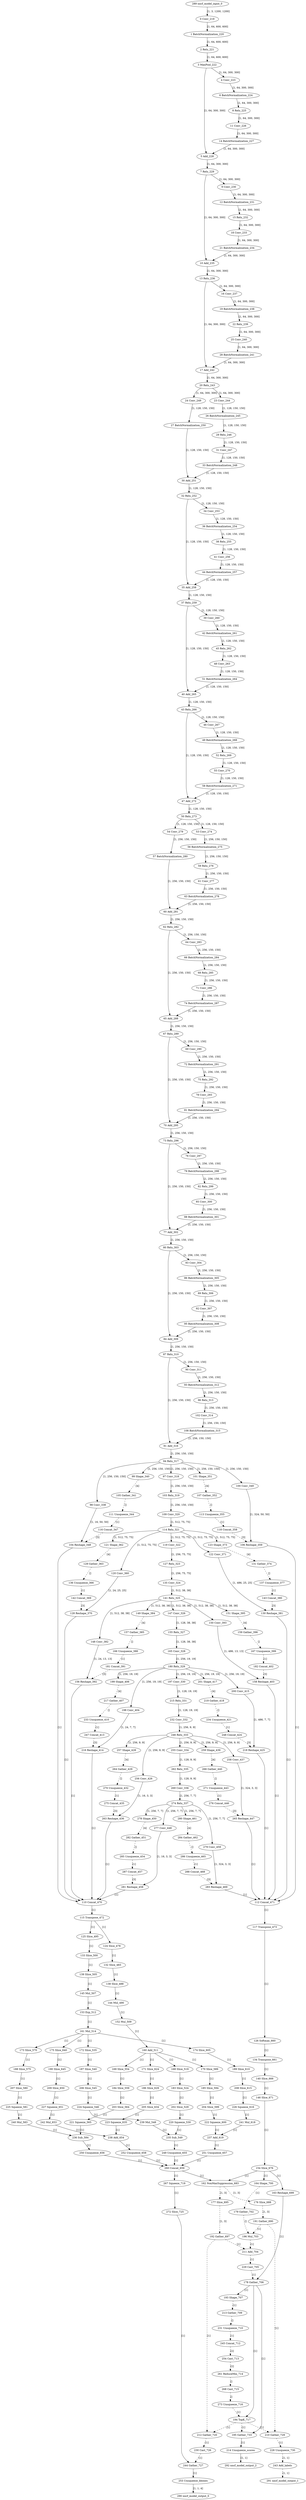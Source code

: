 strict digraph  {
"0 Conv_219" [id=0, type=Conv];
"1 BatchNormalization_220" [id=1, type=BatchNormalization];
"2 Relu_221" [id=2, type=Relu];
"3 MaxPool_222" [id=3, type=MaxPool];
"4 Conv_223" [id=4, type=Conv];
"5 Add_228" [id=5, type=Add];
"6 BatchNormalization_224" [id=6, type=BatchNormalization];
"7 Relu_229" [id=7, type=Relu];
"8 Relu_225" [id=8, type=Relu];
"9 Conv_230" [id=9, type=Conv];
"10 Add_235" [id=10, type=Add];
"11 Conv_226" [id=11, type=Conv];
"12 BatchNormalization_231" [id=12, type=BatchNormalization];
"13 Relu_236" [id=13, type=Relu];
"14 BatchNormalization_227" [id=14, type=BatchNormalization];
"15 Relu_232" [id=15, type=Relu];
"16 Conv_237" [id=16, type=Conv];
"17 Add_242" [id=17, type=Add];
"18 Conv_233" [id=18, type=Conv];
"19 BatchNormalization_238" [id=19, type=BatchNormalization];
"20 Relu_243" [id=20, type=Relu];
"21 BatchNormalization_234" [id=21, type=BatchNormalization];
"22 Relu_239" [id=22, type=Relu];
"23 Conv_244" [id=23, type=Conv];
"24 Conv_249" [id=24, type=Conv];
"25 Conv_240" [id=25, type=Conv];
"26 BatchNormalization_245" [id=26, type=BatchNormalization];
"27 BatchNormalization_250" [id=27, type=BatchNormalization];
"28 BatchNormalization_241" [id=28, type=BatchNormalization];
"29 Relu_246" [id=29, type=Relu];
"30 Add_251" [id=30, type=Add];
"31 Conv_247" [id=31, type=Conv];
"32 Relu_252" [id=32, type=Relu];
"33 BatchNormalization_248" [id=33, type=BatchNormalization];
"34 Conv_253" [id=34, type=Conv];
"35 Add_258" [id=35, type=Add];
"36 BatchNormalization_254" [id=36, type=BatchNormalization];
"37 Relu_259" [id=37, type=Relu];
"38 Relu_255" [id=38, type=Relu];
"39 Conv_260" [id=39, type=Conv];
"40 Add_265" [id=40, type=Add];
"41 Conv_256" [id=41, type=Conv];
"42 BatchNormalization_261" [id=42, type=BatchNormalization];
"43 Relu_266" [id=43, type=Relu];
"44 BatchNormalization_257" [id=44, type=BatchNormalization];
"45 Relu_262" [id=45, type=Relu];
"46 Conv_267" [id=46, type=Conv];
"47 Add_272" [id=47, type=Add];
"48 Conv_263" [id=48, type=Conv];
"49 BatchNormalization_268" [id=49, type=BatchNormalization];
"50 Relu_273" [id=50, type=Relu];
"51 BatchNormalization_264" [id=51, type=BatchNormalization];
"52 Relu_269" [id=52, type=Relu];
"53 Conv_274" [id=53, type=Conv];
"54 Conv_279" [id=54, type=Conv];
"55 Conv_270" [id=55, type=Conv];
"56 BatchNormalization_275" [id=56, type=BatchNormalization];
"57 BatchNormalization_280" [id=57, type=BatchNormalization];
"58 BatchNormalization_271" [id=58, type=BatchNormalization];
"59 Relu_276" [id=59, type=Relu];
"60 Add_281" [id=60, type=Add];
"61 Conv_277" [id=61, type=Conv];
"62 Relu_282" [id=62, type=Relu];
"63 BatchNormalization_278" [id=63, type=BatchNormalization];
"64 Conv_283" [id=64, type=Conv];
"65 Add_288" [id=65, type=Add];
"66 BatchNormalization_284" [id=66, type=BatchNormalization];
"67 Relu_289" [id=67, type=Relu];
"68 Relu_285" [id=68, type=Relu];
"69 Conv_290" [id=69, type=Conv];
"70 Add_295" [id=70, type=Add];
"71 Conv_286" [id=71, type=Conv];
"72 BatchNormalization_291" [id=72, type=BatchNormalization];
"73 Relu_296" [id=73, type=Relu];
"74 BatchNormalization_287" [id=74, type=BatchNormalization];
"75 Relu_292" [id=75, type=Relu];
"76 Conv_297" [id=76, type=Conv];
"77 Add_302" [id=77, type=Add];
"78 Conv_293" [id=78, type=Conv];
"79 BatchNormalization_298" [id=79, type=BatchNormalization];
"80 Relu_303" [id=80, type=Relu];
"81 BatchNormalization_294" [id=81, type=BatchNormalization];
"82 Relu_299" [id=82, type=Relu];
"83 Conv_304" [id=83, type=Conv];
"84 Add_309" [id=84, type=Add];
"85 Conv_300" [id=85, type=Conv];
"86 BatchNormalization_305" [id=86, type=BatchNormalization];
"87 Relu_310" [id=87, type=Relu];
"88 BatchNormalization_301" [id=88, type=BatchNormalization];
"89 Relu_306" [id=89, type=Relu];
"90 Conv_311" [id=90, type=Conv];
"91 Add_316" [id=91, type=Add];
"92 Conv_307" [id=92, type=Conv];
"93 BatchNormalization_312" [id=93, type=BatchNormalization];
"94 Relu_317" [id=94, type=Relu];
"95 BatchNormalization_308" [id=95, type=BatchNormalization];
"96 Relu_313" [id=96, type=Relu];
"97 Conv_318" [id=97, type=Conv];
"98 Conv_338" [id=98, type=Conv];
"99 Shape_340" [id=99, type=Shape];
"100 Conv_349" [id=100, type=Conv];
"101 Shape_351" [id=101, type=Shape];
"102 Conv_314" [id=102, type=Conv];
"103 Relu_319" [id=103, type=Relu];
"104 Reshape_348" [id=104, type=Reshape];
"105 Gather_341" [id=105, type=Gather];
"106 Reshape_359" [id=106, type=Reshape];
"107 Gather_352" [id=107, type=Gather];
"108 BatchNormalization_315" [id=108, type=BatchNormalization];
"109 Conv_320" [id=109, type=Conv];
"110 Concat_470" [id=110, type=Concat];
"111 Unsqueeze_344" [id=111, type=Unsqueeze];
"112 Concat_471" [id=112, type=Concat];
"113 Unsqueeze_355" [id=113, type=Unsqueeze];
"114 Relu_321" [id=114, type=Relu];
"115 Transpose_472" [id=115, type=Transpose];
"116 Concat_347" [id=116, type=Concat];
"117 Transpose_473" [id=117, type=Transpose];
"118 Concat_358" [id=118, type=Concat];
"119 Conv_322" [id=119, type=Conv];
"120 Conv_360" [id=120, type=Conv];
"121 Shape_362" [id=121, type=Shape];
"122 Conv_371" [id=122, type=Conv];
"123 Shape_373" [id=123, type=Shape];
"124 Slice_478" [id=124, type=Slice];
"125 Slice_495" [id=125, type=Slice];
"126 Softmax_660" [id=126, type=Softmax];
"127 Relu_323" [id=127, type=Relu];
"128 Reshape_370" [id=128, type=Reshape];
"129 Gather_363" [id=129, type=Gather];
"130 Reshape_381" [id=130, type=Reshape];
"131 Gather_374" [id=131, type=Gather];
"132 Slice_483" [id=132, type=Slice];
"133 Slice_500" [id=133, type=Slice];
"134 Transpose_661" [id=134, type=Transpose];
"135 Conv_324" [id=135, type=Conv];
"136 Unsqueeze_366" [id=136, type=Unsqueeze];
"137 Unsqueeze_377" [id=137, type=Unsqueeze];
"138 Slice_488" [id=138, type=Slice];
"139 Slice_505" [id=139, type=Slice];
"140 Slice_666" [id=140, type=Slice];
"141 Relu_325" [id=141, type=Relu];
"142 Concat_369" [id=142, type=Concat];
"143 Concat_380" [id=143, type=Concat];
"144 Mul_490" [id=144, type=Mul];
"145 Mul_507" [id=145, type=Mul];
"146 Slice_671" [id=146, type=Slice];
"147 Conv_326" [id=147, type=Conv];
"148 Conv_382" [id=148, type=Conv];
"149 Shape_384" [id=149, type=Shape];
"150 Conv_393" [id=150, type=Conv];
"151 Shape_395" [id=151, type=Shape];
"152 Mul_509" [id=152, type=Mul];
"153 Exp_512" [id=153, type=Exp];
"154 Slice_676" [id=154, type=Slice];
"155 Relu_327" [id=155, type=Relu];
"156 Reshape_392" [id=156, type=Reshape];
"157 Gather_385" [id=157, type=Gather];
"158 Reshape_403" [id=158, type=Reshape];
"159 Gather_396" [id=159, type=Gather];
"160 Add_511" [id=160, type=Add];
"161 Mul_514" [id=161, type=Mul];
"162 NonMaxSuppression_683" [id=162, type=NonMaxSuppression];
"163 Reshape_699" [id=163, type=Reshape];
"164 Shape_700" [id=164, type=Shape];
"165 Conv_328" [id=165, type=Conv];
"166 Unsqueeze_388" [id=166, type=Unsqueeze];
"167 Unsqueeze_399" [id=167, type=Unsqueeze];
"168 Slice_519" [id=168, type=Slice];
"169 Slice_554" [id=169, type=Slice];
"170 Slice_589" [id=170, type=Slice];
"171 Slice_624" [id=171, type=Slice];
"172 Slice_535" [id=172, type=Slice];
"173 Slice_570" [id=173, type=Slice];
"174 Slice_605" [id=174, type=Slice];
"175 Slice_640" [id=175, type=Slice];
"176 Slice_688" [id=176, type=Slice];
"177 Slice_695" [id=177, type=Slice];
"178 Gather_706" [id=178, type=Gather];
"179 Gather_702" [id=179, type=Gather];
"180 Relu_329" [id=180, type=Relu];
"181 Concat_391" [id=181, type=Concat];
"182 Concat_402" [id=182, type=Concat];
"183 Slice_524" [id=183, type=Slice];
"184 Slice_559" [id=184, type=Slice];
"185 Slice_594" [id=185, type=Slice];
"186 Slice_629" [id=186, type=Slice];
"187 Slice_540" [id=187, type=Slice];
"188 Slice_575" [id=188, type=Slice];
"189 Slice_610" [id=189, type=Slice];
"190 Slice_645" [id=190, type=Slice];
"191 Gather_690" [id=191, type=Gather];
"192 Gather_697" [id=192, type=Gather];
"193 Shape_707" [id=193, type=Shape];
"194 TopK_717" [id=194, type=TopK];
"195 Gather_733" [id=195, type=Gather];
"196 Mul_703" [id=196, type=Mul];
"197 Conv_330" [id=197, type=Conv];
"198 Conv_404" [id=198, type=Conv];
"199 Shape_406" [id=199, type=Shape];
"200 Conv_415" [id=200, type=Conv];
"201 Shape_417" [id=201, type=Shape];
"202 Slice_529" [id=202, type=Slice];
"203 Slice_564" [id=203, type=Slice];
"204 Slice_599" [id=204, type=Slice];
"205 Slice_634" [id=205, type=Slice];
"206 Slice_545" [id=206, type=Slice];
"207 Slice_580" [id=207, type=Slice];
"208 Slice_615" [id=208, type=Slice];
"209 Slice_650" [id=209, type=Slice];
"210 Gather_729" [id=210, type=Gather];
"211 Add_704" [id=211, type=Add];
"212 Gather_720" [id=212, type=Gather];
"213 Gather_709" [id=213, type=Gather];
"214 Unsqueeze_scores" [id=214, type=Unsqueeze];
"215 Relu_331" [id=215, type=Relu];
"216 Reshape_414" [id=216, type=Reshape];
"217 Gather_407" [id=217, type=Gather];
"218 Reshape_425" [id=218, type=Reshape];
"219 Gather_418" [id=219, type=Gather];
"220 Squeeze_530" [id=220, type=Squeeze];
"221 Squeeze_565" [id=221, type=Squeeze];
"222 Squeeze_600" [id=222, type=Squeeze];
"223 Squeeze_635" [id=223, type=Squeeze];
"224 Squeeze_546" [id=224, type=Squeeze];
"225 Squeeze_581" [id=225, type=Squeeze];
"226 Squeeze_616" [id=226, type=Squeeze];
"227 Squeeze_651" [id=227, type=Squeeze];
"228 Unsqueeze_730" [id=228, type=Unsqueeze];
"229 Cast_705" [id=229, type=Cast];
"230 Cast_726" [id=230, type=Cast];
"231 Unsqueeze_710" [id=231, type=Unsqueeze];
"232 Conv_332" [id=232, type=Conv];
"233 Unsqueeze_410" [id=233, type=Unsqueeze];
"234 Unsqueeze_421" [id=234, type=Unsqueeze];
"235 Sub_549" [id=235, type=Sub];
"236 Sub_584" [id=236, type=Sub];
"237 Add_619" [id=237, type=Add];
"238 Add_654" [id=238, type=Add];
"239 Mul_548" [id=239, type=Mul];
"240 Mul_583" [id=240, type=Mul];
"241 Mul_618" [id=241, type=Mul];
"242 Mul_653" [id=242, type=Mul];
"243 Add_labels" [id=243, type=Add];
"244 Gather_727" [id=244, type=Gather];
"245 Concat_712" [id=245, type=Concat];
"246 Relu_333" [id=246, type=Relu];
"247 Concat_413" [id=247, type=Concat];
"248 Concat_424" [id=248, type=Concat];
"249 Unsqueeze_655" [id=249, type=Unsqueeze];
"250 Unsqueeze_656" [id=250, type=Unsqueeze];
"251 Unsqueeze_657" [id=251, type=Unsqueeze];
"252 Unsqueeze_658" [id=252, type=Unsqueeze];
"253 Unsqueeze_bboxes" [id=253, type=Unsqueeze];
"254 Cast_713" [id=254, type=Cast];
"255 Conv_334" [id=255, type=Conv];
"256 Conv_426" [id=256, type=Conv];
"257 Shape_428" [id=257, type=Shape];
"258 Conv_437" [id=258, type=Conv];
"259 Shape_439" [id=259, type=Shape];
"260 Concat_659" [id=260, type=Concat];
"261 ReduceMin_714" [id=261, type=ReduceMin];
"262 Relu_335" [id=262, type=Relu];
"263 Reshape_436" [id=263, type=Reshape];
"264 Gather_429" [id=264, type=Gather];
"265 Reshape_447" [id=265, type=Reshape];
"266 Gather_440" [id=266, type=Gather];
"267 Squeeze_719" [id=267, type=Squeeze];
"268 Cast_715" [id=268, type=Cast];
"269 Conv_336" [id=269, type=Conv];
"270 Unsqueeze_432" [id=270, type=Unsqueeze];
"271 Unsqueeze_443" [id=271, type=Unsqueeze];
"272 Slice_725" [id=272, type=Slice];
"273 Unsqueeze_716" [id=273, type=Unsqueeze];
"274 Relu_337" [id=274, type=Relu];
"275 Concat_435" [id=275, type=Concat];
"276 Concat_446" [id=276, type=Concat];
"277 Conv_448" [id=277, type=Conv];
"278 Shape_450" [id=278, type=Shape];
"279 Conv_459" [id=279, type=Conv];
"280 Shape_461" [id=280, type=Shape];
"281 Reshape_458" [id=281, type=Reshape];
"282 Gather_451" [id=282, type=Gather];
"283 Reshape_469" [id=283, type=Reshape];
"284 Gather_462" [id=284, type=Gather];
"285 Unsqueeze_454" [id=285, type=Unsqueeze];
"286 Unsqueeze_465" [id=286, type=Unsqueeze];
"287 Concat_457" [id=287, type=Concat];
"288 Concat_468" [id=288, type=Concat];
"289 nncf_model_input_0" [id=289, type=nncf_model_input];
"290 nncf_model_output_0" [id=290, type=nncf_model_output];
"291 nncf_model_output_1" [id=291, type=nncf_model_output];
"292 nncf_model_output_2" [id=292, type=nncf_model_output];
"0 Conv_219" -> "1 BatchNormalization_220"  [label="[1, 64, 600, 600]", style=solid];
"1 BatchNormalization_220" -> "2 Relu_221"  [label="[1, 64, 600, 600]", style=solid];
"2 Relu_221" -> "3 MaxPool_222"  [label="[1, 64, 600, 600]", style=solid];
"3 MaxPool_222" -> "4 Conv_223"  [label="[1, 64, 300, 300]", style=solid];
"3 MaxPool_222" -> "5 Add_228"  [label="[1, 64, 300, 300]", style=solid];
"4 Conv_223" -> "6 BatchNormalization_224"  [label="[1, 64, 300, 300]", style=solid];
"5 Add_228" -> "7 Relu_229"  [label="[1, 64, 300, 300]", style=solid];
"6 BatchNormalization_224" -> "8 Relu_225"  [label="[1, 64, 300, 300]", style=solid];
"7 Relu_229" -> "9 Conv_230"  [label="[1, 64, 300, 300]", style=solid];
"7 Relu_229" -> "10 Add_235"  [label="[1, 64, 300, 300]", style=solid];
"8 Relu_225" -> "11 Conv_226"  [label="[1, 64, 300, 300]", style=solid];
"9 Conv_230" -> "12 BatchNormalization_231"  [label="[1, 64, 300, 300]", style=solid];
"10 Add_235" -> "13 Relu_236"  [label="[1, 64, 300, 300]", style=solid];
"11 Conv_226" -> "14 BatchNormalization_227"  [label="[1, 64, 300, 300]", style=solid];
"12 BatchNormalization_231" -> "15 Relu_232"  [label="[1, 64, 300, 300]", style=solid];
"13 Relu_236" -> "16 Conv_237"  [label="[1, 64, 300, 300]", style=solid];
"13 Relu_236" -> "17 Add_242"  [label="[1, 64, 300, 300]", style=solid];
"14 BatchNormalization_227" -> "5 Add_228"  [label="[1, 64, 300, 300]", style=solid];
"15 Relu_232" -> "18 Conv_233"  [label="[1, 64, 300, 300]", style=solid];
"16 Conv_237" -> "19 BatchNormalization_238"  [label="[1, 64, 300, 300]", style=solid];
"17 Add_242" -> "20 Relu_243"  [label="[1, 64, 300, 300]", style=solid];
"18 Conv_233" -> "21 BatchNormalization_234"  [label="[1, 64, 300, 300]", style=solid];
"19 BatchNormalization_238" -> "22 Relu_239"  [label="[1, 64, 300, 300]", style=solid];
"20 Relu_243" -> "23 Conv_244"  [label="[1, 64, 300, 300]", style=solid];
"20 Relu_243" -> "24 Conv_249"  [label="[1, 64, 300, 300]", style=solid];
"21 BatchNormalization_234" -> "10 Add_235"  [label="[1, 64, 300, 300]", style=solid];
"22 Relu_239" -> "25 Conv_240"  [label="[1, 64, 300, 300]", style=solid];
"23 Conv_244" -> "26 BatchNormalization_245"  [label="[1, 128, 150, 150]", style=solid];
"24 Conv_249" -> "27 BatchNormalization_250"  [label="[1, 128, 150, 150]", style=solid];
"25 Conv_240" -> "28 BatchNormalization_241"  [label="[1, 64, 300, 300]", style=solid];
"26 BatchNormalization_245" -> "29 Relu_246"  [label="[1, 128, 150, 150]", style=solid];
"27 BatchNormalization_250" -> "30 Add_251"  [label="[1, 128, 150, 150]", style=solid];
"28 BatchNormalization_241" -> "17 Add_242"  [label="[1, 64, 300, 300]", style=solid];
"29 Relu_246" -> "31 Conv_247"  [label="[1, 128, 150, 150]", style=solid];
"30 Add_251" -> "32 Relu_252"  [label="[1, 128, 150, 150]", style=solid];
"31 Conv_247" -> "33 BatchNormalization_248"  [label="[1, 128, 150, 150]", style=solid];
"32 Relu_252" -> "34 Conv_253"  [label="[1, 128, 150, 150]", style=solid];
"32 Relu_252" -> "35 Add_258"  [label="[1, 128, 150, 150]", style=solid];
"33 BatchNormalization_248" -> "30 Add_251"  [label="[1, 128, 150, 150]", style=solid];
"34 Conv_253" -> "36 BatchNormalization_254"  [label="[1, 128, 150, 150]", style=solid];
"35 Add_258" -> "37 Relu_259"  [label="[1, 128, 150, 150]", style=solid];
"36 BatchNormalization_254" -> "38 Relu_255"  [label="[1, 128, 150, 150]", style=solid];
"37 Relu_259" -> "39 Conv_260"  [label="[1, 128, 150, 150]", style=solid];
"37 Relu_259" -> "40 Add_265"  [label="[1, 128, 150, 150]", style=solid];
"38 Relu_255" -> "41 Conv_256"  [label="[1, 128, 150, 150]", style=solid];
"39 Conv_260" -> "42 BatchNormalization_261"  [label="[1, 128, 150, 150]", style=solid];
"40 Add_265" -> "43 Relu_266"  [label="[1, 128, 150, 150]", style=solid];
"41 Conv_256" -> "44 BatchNormalization_257"  [label="[1, 128, 150, 150]", style=solid];
"42 BatchNormalization_261" -> "45 Relu_262"  [label="[1, 128, 150, 150]", style=solid];
"43 Relu_266" -> "46 Conv_267"  [label="[1, 128, 150, 150]", style=solid];
"43 Relu_266" -> "47 Add_272"  [label="[1, 128, 150, 150]", style=solid];
"44 BatchNormalization_257" -> "35 Add_258"  [label="[1, 128, 150, 150]", style=solid];
"45 Relu_262" -> "48 Conv_263"  [label="[1, 128, 150, 150]", style=solid];
"46 Conv_267" -> "49 BatchNormalization_268"  [label="[1, 128, 150, 150]", style=solid];
"47 Add_272" -> "50 Relu_273"  [label="[1, 128, 150, 150]", style=solid];
"48 Conv_263" -> "51 BatchNormalization_264"  [label="[1, 128, 150, 150]", style=solid];
"49 BatchNormalization_268" -> "52 Relu_269"  [label="[1, 128, 150, 150]", style=solid];
"50 Relu_273" -> "53 Conv_274"  [label="[1, 128, 150, 150]", style=solid];
"50 Relu_273" -> "54 Conv_279"  [label="[1, 128, 150, 150]", style=solid];
"51 BatchNormalization_264" -> "40 Add_265"  [label="[1, 128, 150, 150]", style=solid];
"52 Relu_269" -> "55 Conv_270"  [label="[1, 128, 150, 150]", style=solid];
"53 Conv_274" -> "56 BatchNormalization_275"  [label="[1, 256, 150, 150]", style=solid];
"54 Conv_279" -> "57 BatchNormalization_280"  [label="[1, 256, 150, 150]", style=solid];
"55 Conv_270" -> "58 BatchNormalization_271"  [label="[1, 128, 150, 150]", style=solid];
"56 BatchNormalization_275" -> "59 Relu_276"  [label="[1, 256, 150, 150]", style=solid];
"57 BatchNormalization_280" -> "60 Add_281"  [label="[1, 256, 150, 150]", style=solid];
"58 BatchNormalization_271" -> "47 Add_272"  [label="[1, 128, 150, 150]", style=solid];
"59 Relu_276" -> "61 Conv_277"  [label="[1, 256, 150, 150]", style=solid];
"60 Add_281" -> "62 Relu_282"  [label="[1, 256, 150, 150]", style=solid];
"61 Conv_277" -> "63 BatchNormalization_278"  [label="[1, 256, 150, 150]", style=solid];
"62 Relu_282" -> "64 Conv_283"  [label="[1, 256, 150, 150]", style=solid];
"62 Relu_282" -> "65 Add_288"  [label="[1, 256, 150, 150]", style=solid];
"63 BatchNormalization_278" -> "60 Add_281"  [label="[1, 256, 150, 150]", style=solid];
"64 Conv_283" -> "66 BatchNormalization_284"  [label="[1, 256, 150, 150]", style=solid];
"65 Add_288" -> "67 Relu_289"  [label="[1, 256, 150, 150]", style=solid];
"66 BatchNormalization_284" -> "68 Relu_285"  [label="[1, 256, 150, 150]", style=solid];
"67 Relu_289" -> "69 Conv_290"  [label="[1, 256, 150, 150]", style=solid];
"67 Relu_289" -> "70 Add_295"  [label="[1, 256, 150, 150]", style=solid];
"68 Relu_285" -> "71 Conv_286"  [label="[1, 256, 150, 150]", style=solid];
"69 Conv_290" -> "72 BatchNormalization_291"  [label="[1, 256, 150, 150]", style=solid];
"70 Add_295" -> "73 Relu_296"  [label="[1, 256, 150, 150]", style=solid];
"71 Conv_286" -> "74 BatchNormalization_287"  [label="[1, 256, 150, 150]", style=solid];
"72 BatchNormalization_291" -> "75 Relu_292"  [label="[1, 256, 150, 150]", style=solid];
"73 Relu_296" -> "76 Conv_297"  [label="[1, 256, 150, 150]", style=solid];
"73 Relu_296" -> "77 Add_302"  [label="[1, 256, 150, 150]", style=solid];
"74 BatchNormalization_287" -> "65 Add_288"  [label="[1, 256, 150, 150]", style=solid];
"75 Relu_292" -> "78 Conv_293"  [label="[1, 256, 150, 150]", style=solid];
"76 Conv_297" -> "79 BatchNormalization_298"  [label="[1, 256, 150, 150]", style=solid];
"77 Add_302" -> "80 Relu_303"  [label="[1, 256, 150, 150]", style=solid];
"78 Conv_293" -> "81 BatchNormalization_294"  [label="[1, 256, 150, 150]", style=solid];
"79 BatchNormalization_298" -> "82 Relu_299"  [label="[1, 256, 150, 150]", style=solid];
"80 Relu_303" -> "83 Conv_304"  [label="[1, 256, 150, 150]", style=solid];
"80 Relu_303" -> "84 Add_309"  [label="[1, 256, 150, 150]", style=solid];
"81 BatchNormalization_294" -> "70 Add_295"  [label="[1, 256, 150, 150]", style=solid];
"82 Relu_299" -> "85 Conv_300"  [label="[1, 256, 150, 150]", style=solid];
"83 Conv_304" -> "86 BatchNormalization_305"  [label="[1, 256, 150, 150]", style=solid];
"84 Add_309" -> "87 Relu_310"  [label="[1, 256, 150, 150]", style=solid];
"85 Conv_300" -> "88 BatchNormalization_301"  [label="[1, 256, 150, 150]", style=solid];
"86 BatchNormalization_305" -> "89 Relu_306"  [label="[1, 256, 150, 150]", style=solid];
"87 Relu_310" -> "90 Conv_311"  [label="[1, 256, 150, 150]", style=solid];
"87 Relu_310" -> "91 Add_316"  [label="[1, 256, 150, 150]", style=solid];
"88 BatchNormalization_301" -> "77 Add_302"  [label="[1, 256, 150, 150]", style=solid];
"89 Relu_306" -> "92 Conv_307"  [label="[1, 256, 150, 150]", style=solid];
"90 Conv_311" -> "93 BatchNormalization_312"  [label="[1, 256, 150, 150]", style=solid];
"91 Add_316" -> "94 Relu_317"  [label="[1, 256, 150, 150]", style=solid];
"92 Conv_307" -> "95 BatchNormalization_308"  [label="[1, 256, 150, 150]", style=solid];
"93 BatchNormalization_312" -> "96 Relu_313"  [label="[1, 256, 150, 150]", style=solid];
"94 Relu_317" -> "97 Conv_318"  [label="[1, 256, 150, 150]", style=solid];
"94 Relu_317" -> "98 Conv_338"  [label="[1, 256, 150, 150]", style=solid];
"94 Relu_317" -> "99 Shape_340"  [label="[1, 256, 150, 150]", style=solid];
"94 Relu_317" -> "100 Conv_349"  [label="[1, 256, 150, 150]", style=solid];
"94 Relu_317" -> "101 Shape_351"  [label="[1, 256, 150, 150]", style=solid];
"95 BatchNormalization_308" -> "84 Add_309"  [label="[1, 256, 150, 150]", style=solid];
"96 Relu_313" -> "102 Conv_314"  [label="[1, 256, 150, 150]", style=solid];
"97 Conv_318" -> "103 Relu_319"  [label="[1, 256, 150, 150]", style=solid];
"98 Conv_338" -> "104 Reshape_348"  [label="[1, 16, 50, 50]", style=solid];
"99 Shape_340" -> "105 Gather_341"  [label="[4]", style=dashed];
"100 Conv_349" -> "106 Reshape_359"  [label="[1, 324, 50, 50]", style=solid];
"101 Shape_351" -> "107 Gather_352"  [label="[4]", style=dashed];
"102 Conv_314" -> "108 BatchNormalization_315"  [label="[1, 256, 150, 150]", style=solid];
"103 Relu_319" -> "109 Conv_320"  [label="[1, 256, 150, 150]", style=solid];
"104 Reshape_348" -> "110 Concat_470"  [label="[1]", style=solid];
"105 Gather_341" -> "111 Unsqueeze_344"  [label="[]", style=dashed];
"106 Reshape_359" -> "112 Concat_471"  [label="[1]", style=solid];
"107 Gather_352" -> "113 Unsqueeze_355"  [label="[]", style=dashed];
"108 BatchNormalization_315" -> "91 Add_316"  [label="[1, 256, 150, 150]", style=solid];
"109 Conv_320" -> "114 Relu_321"  [label="[1, 512, 75, 75]", style=solid];
"110 Concat_470" -> "115 Transpose_472"  [label="[1]", style=solid];
"111 Unsqueeze_344" -> "116 Concat_347"  [label="[1]", style=dashed];
"112 Concat_471" -> "117 Transpose_473"  [label="[1]", style=solid];
"113 Unsqueeze_355" -> "118 Concat_358"  [label="[1]", style=dashed];
"114 Relu_321" -> "119 Conv_322"  [label="[1, 512, 75, 75]", style=solid];
"114 Relu_321" -> "120 Conv_360"  [label="[1, 512, 75, 75]", style=solid];
"114 Relu_321" -> "121 Shape_362"  [label="[1, 512, 75, 75]", style=solid];
"114 Relu_321" -> "122 Conv_371"  [label="[1, 512, 75, 75]", style=solid];
"114 Relu_321" -> "123 Shape_373"  [label="[1, 512, 75, 75]", style=solid];
"115 Transpose_472" -> "124 Slice_478"  [label="[1]", style=solid];
"115 Transpose_472" -> "125 Slice_495"  [label="[1]", style=solid];
"116 Concat_347" -> "104 Reshape_348"  [label="[3]", style=dashed];
"117 Transpose_473" -> "126 Softmax_660"  [label="[1]", style=solid];
"118 Concat_358" -> "106 Reshape_359"  [label="[3]", style=dashed];
"119 Conv_322" -> "127 Relu_323"  [label="[1, 256, 75, 75]", style=solid];
"120 Conv_360" -> "128 Reshape_370"  [label="[1, 24, 25, 25]", style=solid];
"121 Shape_362" -> "129 Gather_363"  [label="[4]", style=dashed];
"122 Conv_371" -> "130 Reshape_381"  [label="[1, 486, 25, 25]", style=solid];
"123 Shape_373" -> "131 Gather_374"  [label="[4]", style=dashed];
"124 Slice_478" -> "132 Slice_483"  [label="[1]", style=solid];
"125 Slice_495" -> "133 Slice_500"  [label="[1]", style=solid];
"126 Softmax_660" -> "134 Transpose_661"  [label="[1]", style=solid];
"127 Relu_323" -> "135 Conv_324"  [label="[1, 256, 75, 75]", style=solid];
"128 Reshape_370" -> "110 Concat_470"  [label="[1]", style=solid];
"129 Gather_363" -> "136 Unsqueeze_366"  [label="[]", style=dashed];
"130 Reshape_381" -> "112 Concat_471"  [label="[1]", style=solid];
"131 Gather_374" -> "137 Unsqueeze_377"  [label="[]", style=dashed];
"132 Slice_483" -> "138 Slice_488"  [label="[1]", style=solid];
"133 Slice_500" -> "139 Slice_505"  [label="[1]", style=solid];
"134 Transpose_661" -> "140 Slice_666"  [label="[1]", style=solid];
"135 Conv_324" -> "141 Relu_325"  [label="[1, 512, 38, 38]", style=solid];
"136 Unsqueeze_366" -> "142 Concat_369"  [label="[1]", style=dashed];
"137 Unsqueeze_377" -> "143 Concat_380"  [label="[1]", style=dashed];
"138 Slice_488" -> "144 Mul_490"  [label="[1]", style=solid];
"139 Slice_505" -> "145 Mul_507"  [label="[1]", style=solid];
"140 Slice_666" -> "146 Slice_671"  [label="[1]", style=solid];
"141 Relu_325" -> "147 Conv_326"  [label="[1, 512, 38, 38]", style=solid];
"141 Relu_325" -> "148 Conv_382"  [label="[1, 512, 38, 38]", style=solid];
"141 Relu_325" -> "149 Shape_384"  [label="[1, 512, 38, 38]", style=solid];
"141 Relu_325" -> "150 Conv_393"  [label="[1, 512, 38, 38]", style=solid];
"141 Relu_325" -> "151 Shape_395"  [label="[1, 512, 38, 38]", style=solid];
"142 Concat_369" -> "128 Reshape_370"  [label="[3]", style=dashed];
"143 Concat_380" -> "130 Reshape_381"  [label="[3]", style=dashed];
"144 Mul_490" -> "152 Mul_509"  [label="[1]", style=solid];
"145 Mul_507" -> "153 Exp_512"  [label="[1]", style=solid];
"146 Slice_671" -> "154 Slice_676"  [label="[1]", style=solid];
"147 Conv_326" -> "155 Relu_327"  [label="[1, 128, 38, 38]", style=solid];
"148 Conv_382" -> "156 Reshape_392"  [label="[1, 24, 13, 13]", style=solid];
"149 Shape_384" -> "157 Gather_385"  [label="[4]", style=dashed];
"150 Conv_393" -> "158 Reshape_403"  [label="[1, 486, 13, 13]", style=solid];
"151 Shape_395" -> "159 Gather_396"  [label="[4]", style=dashed];
"152 Mul_509" -> "160 Add_511"  [label="[1]", style=solid];
"153 Exp_512" -> "161 Mul_514"  [label="[1]", style=solid];
"154 Slice_676" -> "162 NonMaxSuppression_683"  [label="[1]", style=solid];
"154 Slice_676" -> "163 Reshape_699"  [label="[1]", style=solid];
"154 Slice_676" -> "164 Shape_700"  [label="[1]", style=solid];
"155 Relu_327" -> "165 Conv_328"  [label="[1, 128, 38, 38]", style=solid];
"156 Reshape_392" -> "110 Concat_470"  [label="[1]", style=solid];
"157 Gather_385" -> "166 Unsqueeze_388"  [label="[]", style=dashed];
"158 Reshape_403" -> "112 Concat_471"  [label="[1]", style=solid];
"159 Gather_396" -> "167 Unsqueeze_399"  [label="[]", style=dashed];
"160 Add_511" -> "168 Slice_519"  [label="[1]", style=solid];
"160 Add_511" -> "169 Slice_554"  [label="[1]", style=solid];
"160 Add_511" -> "170 Slice_589"  [label="[1]", style=solid];
"160 Add_511" -> "171 Slice_624"  [label="[1]", style=solid];
"161 Mul_514" -> "172 Slice_535"  [label="[1]", style=solid];
"161 Mul_514" -> "173 Slice_570"  [label="[1]", style=solid];
"161 Mul_514" -> "174 Slice_605"  [label="[1]", style=solid];
"161 Mul_514" -> "175 Slice_640"  [label="[1]", style=solid];
"162 NonMaxSuppression_683" -> "176 Slice_688"  [label="[1, 3]", style=dashed];
"162 NonMaxSuppression_683" -> "177 Slice_695"  [label="[1, 3]", style=dashed];
"163 Reshape_699" -> "178 Gather_706"  [label="[1]", style=solid];
"164 Shape_700" -> "179 Gather_702"  [label="[1]", style=dashed];
"165 Conv_328" -> "180 Relu_329"  [label="[1, 256, 19, 19]", style=solid];
"166 Unsqueeze_388" -> "181 Concat_391"  [label="[1]", style=dashed];
"167 Unsqueeze_399" -> "182 Concat_402"  [label="[1]", style=dashed];
"168 Slice_519" -> "183 Slice_524"  [label="[1]", style=solid];
"169 Slice_554" -> "184 Slice_559"  [label="[1]", style=solid];
"170 Slice_589" -> "185 Slice_594"  [label="[1]", style=solid];
"171 Slice_624" -> "186 Slice_629"  [label="[1]", style=solid];
"172 Slice_535" -> "187 Slice_540"  [label="[1]", style=solid];
"173 Slice_570" -> "188 Slice_575"  [label="[1]", style=solid];
"174 Slice_605" -> "189 Slice_610"  [label="[1]", style=solid];
"175 Slice_640" -> "190 Slice_645"  [label="[1]", style=solid];
"176 Slice_688" -> "191 Gather_690"  [label="[1, 3]", style=dashed];
"177 Slice_695" -> "192 Gather_697"  [label="[1, 3]", style=dashed];
"178 Gather_706" -> "193 Shape_707"  [label="[1]", style=solid];
"178 Gather_706" -> "194 TopK_717"  [label="[1]", style=solid];
"178 Gather_706" -> "195 Gather_733"  [label="[1]", style=solid];
"179 Gather_702" -> "196 Mul_703"  [label="[]", style=dashed];
"180 Relu_329" -> "197 Conv_330"  [label="[1, 256, 19, 19]", style=solid];
"180 Relu_329" -> "198 Conv_404"  [label="[1, 256, 19, 19]", style=solid];
"180 Relu_329" -> "199 Shape_406"  [label="[1, 256, 19, 19]", style=solid];
"180 Relu_329" -> "200 Conv_415"  [label="[1, 256, 19, 19]", style=solid];
"180 Relu_329" -> "201 Shape_417"  [label="[1, 256, 19, 19]", style=solid];
"181 Concat_391" -> "156 Reshape_392"  [label="[3]", style=dashed];
"182 Concat_402" -> "158 Reshape_403"  [label="[3]", style=dashed];
"183 Slice_524" -> "202 Slice_529"  [label="[1]", style=solid];
"184 Slice_559" -> "203 Slice_564"  [label="[1]", style=solid];
"185 Slice_594" -> "204 Slice_599"  [label="[1]", style=solid];
"186 Slice_629" -> "205 Slice_634"  [label="[1]", style=solid];
"187 Slice_540" -> "206 Slice_545"  [label="[1]", style=solid];
"188 Slice_575" -> "207 Slice_580"  [label="[1]", style=solid];
"189 Slice_610" -> "208 Slice_615"  [label="[1]", style=solid];
"190 Slice_645" -> "209 Slice_650"  [label="[1]", style=solid];
"191 Gather_690" -> "196 Mul_703"  [label="[1]", style=dashed];
"191 Gather_690" -> "210 Gather_729"  [label="[1]", style=dashed];
"192 Gather_697" -> "211 Add_704"  [label="[1]", style=dashed];
"192 Gather_697" -> "212 Gather_720"  [label="[1]", style=dashed];
"193 Shape_707" -> "213 Gather_709"  [label="[1]", style=dashed];
"194 TopK_717" -> "212 Gather_720"  [label="[1]", style=dashed];
"194 TopK_717" -> "210 Gather_729"  [label="[1]", style=dashed];
"194 TopK_717" -> "195 Gather_733"  [label="[1]", style=dashed];
"195 Gather_733" -> "214 Unsqueeze_scores"  [label="[1]", style=solid];
"196 Mul_703" -> "211 Add_704"  [label="[1]", style=dashed];
"197 Conv_330" -> "215 Relu_331"  [label="[1, 128, 19, 19]", style=solid];
"198 Conv_404" -> "216 Reshape_414"  [label="[1, 24, 7, 7]", style=solid];
"199 Shape_406" -> "217 Gather_407"  [label="[4]", style=dashed];
"200 Conv_415" -> "218 Reshape_425"  [label="[1, 486, 7, 7]", style=solid];
"201 Shape_417" -> "219 Gather_418"  [label="[4]", style=dashed];
"202 Slice_529" -> "220 Squeeze_530"  [label="[1]", style=solid];
"203 Slice_564" -> "221 Squeeze_565"  [label="[1]", style=solid];
"204 Slice_599" -> "222 Squeeze_600"  [label="[1]", style=solid];
"205 Slice_634" -> "223 Squeeze_635"  [label="[1]", style=solid];
"206 Slice_545" -> "224 Squeeze_546"  [label="[1]", style=solid];
"207 Slice_580" -> "225 Squeeze_581"  [label="[1]", style=solid];
"208 Slice_615" -> "226 Squeeze_616"  [label="[1]", style=solid];
"209 Slice_650" -> "227 Squeeze_651"  [label="[1]", style=solid];
"210 Gather_729" -> "228 Unsqueeze_730"  [label="[1]", style=dashed];
"211 Add_704" -> "229 Cast_705"  [label="[1]", style=dashed];
"212 Gather_720" -> "230 Cast_726"  [label="[1]", style=dashed];
"213 Gather_709" -> "231 Unsqueeze_710"  [label="[]", style=dashed];
"214 Unsqueeze_scores" -> "292 nncf_model_output_2"  [label="[1, 1]", style=solid];
"215 Relu_331" -> "232 Conv_332"  [label="[1, 128, 19, 19]", style=solid];
"216 Reshape_414" -> "110 Concat_470"  [label="[1]", style=solid];
"217 Gather_407" -> "233 Unsqueeze_410"  [label="[]", style=dashed];
"218 Reshape_425" -> "112 Concat_471"  [label="[1]", style=solid];
"219 Gather_418" -> "234 Unsqueeze_421"  [label="[]", style=dashed];
"220 Squeeze_530" -> "235 Sub_549"  [label="[1]", style=solid];
"221 Squeeze_565" -> "236 Sub_584"  [label="[1]", style=solid];
"222 Squeeze_600" -> "237 Add_619"  [label="[1]", style=solid];
"223 Squeeze_635" -> "238 Add_654"  [label="[1]", style=solid];
"224 Squeeze_546" -> "239 Mul_548"  [label="[1]", style=solid];
"225 Squeeze_581" -> "240 Mul_583"  [label="[1]", style=solid];
"226 Squeeze_616" -> "241 Mul_618"  [label="[1]", style=solid];
"227 Squeeze_651" -> "242 Mul_653"  [label="[1]", style=solid];
"228 Unsqueeze_730" -> "243 Add_labels"  [label="[1, 1]", style=dashed];
"229 Cast_705" -> "178 Gather_706"  [label="[1]", style=dashed];
"230 Cast_726" -> "244 Gather_727"  [label="[1]", style=dashed];
"231 Unsqueeze_710" -> "245 Concat_712"  [label="[1]", style=dashed];
"232 Conv_332" -> "246 Relu_333"  [label="[1, 256, 9, 9]", style=solid];
"233 Unsqueeze_410" -> "247 Concat_413"  [label="[1]", style=dashed];
"234 Unsqueeze_421" -> "248 Concat_424"  [label="[1]", style=dashed];
"235 Sub_549" -> "249 Unsqueeze_655"  [label="[1]", style=solid];
"236 Sub_584" -> "250 Unsqueeze_656"  [label="[1]", style=solid];
"237 Add_619" -> "251 Unsqueeze_657"  [label="[1]", style=solid];
"238 Add_654" -> "252 Unsqueeze_658"  [label="[1]", style=solid];
"239 Mul_548" -> "235 Sub_549"  [label="[1]", style=solid];
"240 Mul_583" -> "236 Sub_584"  [label="[1]", style=solid];
"241 Mul_618" -> "237 Add_619"  [label="[1]", style=solid];
"242 Mul_653" -> "238 Add_654"  [label="[1]", style=solid];
"243 Add_labels" -> "291 nncf_model_output_1"  [label="[1, 1]", style=dashed];
"244 Gather_727" -> "253 Unsqueeze_bboxes"  [label="[1]", style=solid];
"245 Concat_712" -> "254 Cast_713"  [label="[2]", style=dashed];
"246 Relu_333" -> "255 Conv_334"  [label="[1, 256, 9, 9]", style=solid];
"246 Relu_333" -> "256 Conv_426"  [label="[1, 256, 9, 9]", style=solid];
"246 Relu_333" -> "257 Shape_428"  [label="[1, 256, 9, 9]", style=solid];
"246 Relu_333" -> "258 Conv_437"  [label="[1, 256, 9, 9]", style=solid];
"246 Relu_333" -> "259 Shape_439"  [label="[1, 256, 9, 9]", style=solid];
"247 Concat_413" -> "216 Reshape_414"  [label="[3]", style=dashed];
"248 Concat_424" -> "218 Reshape_425"  [label="[3]", style=dashed];
"249 Unsqueeze_655" -> "260 Concat_659"  [label="[1]", style=solid];
"250 Unsqueeze_656" -> "260 Concat_659"  [label="[1]", style=solid];
"251 Unsqueeze_657" -> "260 Concat_659"  [label="[1]", style=solid];
"252 Unsqueeze_658" -> "260 Concat_659"  [label="[1]", style=solid];
"253 Unsqueeze_bboxes" -> "290 nncf_model_output_0"  [label="[1, 1, 4]", style=solid];
"254 Cast_713" -> "261 ReduceMin_714"  [label="[2]", style=dashed];
"255 Conv_334" -> "262 Relu_335"  [label="[1, 128, 9, 9]", style=solid];
"256 Conv_426" -> "263 Reshape_436"  [label="[1, 16, 3, 3]", style=solid];
"257 Shape_428" -> "264 Gather_429"  [label="[4]", style=dashed];
"258 Conv_437" -> "265 Reshape_447"  [label="[1, 324, 3, 3]", style=solid];
"259 Shape_439" -> "266 Gather_440"  [label="[4]", style=dashed];
"260 Concat_659" -> "162 NonMaxSuppression_683"  [label="[1]", style=solid];
"260 Concat_659" -> "267 Squeeze_719"  [label="[1]", style=solid];
"261 ReduceMin_714" -> "268 Cast_715"  [label="[]", style=dashed];
"262 Relu_335" -> "269 Conv_336"  [label="[1, 128, 9, 9]", style=solid];
"263 Reshape_436" -> "110 Concat_470"  [label="[1]", style=solid];
"264 Gather_429" -> "270 Unsqueeze_432"  [label="[]", style=dashed];
"265 Reshape_447" -> "112 Concat_471"  [label="[1]", style=solid];
"266 Gather_440" -> "271 Unsqueeze_443"  [label="[]", style=dashed];
"267 Squeeze_719" -> "272 Slice_725"  [label="[1]", style=solid];
"268 Cast_715" -> "273 Unsqueeze_716"  [label="[]", style=dashed];
"269 Conv_336" -> "274 Relu_337"  [label="[1, 256, 7, 7]", style=solid];
"270 Unsqueeze_432" -> "275 Concat_435"  [label="[1]", style=dashed];
"271 Unsqueeze_443" -> "276 Concat_446"  [label="[1]", style=dashed];
"272 Slice_725" -> "244 Gather_727"  [label="[1]", style=solid];
"273 Unsqueeze_716" -> "194 TopK_717"  [label="[1]", style=dashed];
"274 Relu_337" -> "277 Conv_448"  [label="[1, 256, 7, 7]", style=solid];
"274 Relu_337" -> "278 Shape_450"  [label="[1, 256, 7, 7]", style=solid];
"274 Relu_337" -> "279 Conv_459"  [label="[1, 256, 7, 7]", style=solid];
"274 Relu_337" -> "280 Shape_461"  [label="[1, 256, 7, 7]", style=solid];
"275 Concat_435" -> "263 Reshape_436"  [label="[3]", style=dashed];
"276 Concat_446" -> "265 Reshape_447"  [label="[3]", style=dashed];
"277 Conv_448" -> "281 Reshape_458"  [label="[1, 16, 3, 3]", style=solid];
"278 Shape_450" -> "282 Gather_451"  [label="[4]", style=dashed];
"279 Conv_459" -> "283 Reshape_469"  [label="[1, 324, 3, 3]", style=solid];
"280 Shape_461" -> "284 Gather_462"  [label="[4]", style=dashed];
"281 Reshape_458" -> "110 Concat_470"  [label="[1]", style=solid];
"282 Gather_451" -> "285 Unsqueeze_454"  [label="[]", style=dashed];
"283 Reshape_469" -> "112 Concat_471"  [label="[1]", style=solid];
"284 Gather_462" -> "286 Unsqueeze_465"  [label="[]", style=dashed];
"285 Unsqueeze_454" -> "287 Concat_457"  [label="[1]", style=dashed];
"286 Unsqueeze_465" -> "288 Concat_468"  [label="[1]", style=dashed];
"287 Concat_457" -> "281 Reshape_458"  [label="[3]", style=dashed];
"288 Concat_468" -> "283 Reshape_469"  [label="[3]", style=dashed];
"289 nncf_model_input_0" -> "0 Conv_219"  [label="[1, 3, 1200, 1200]", style=solid];
}
